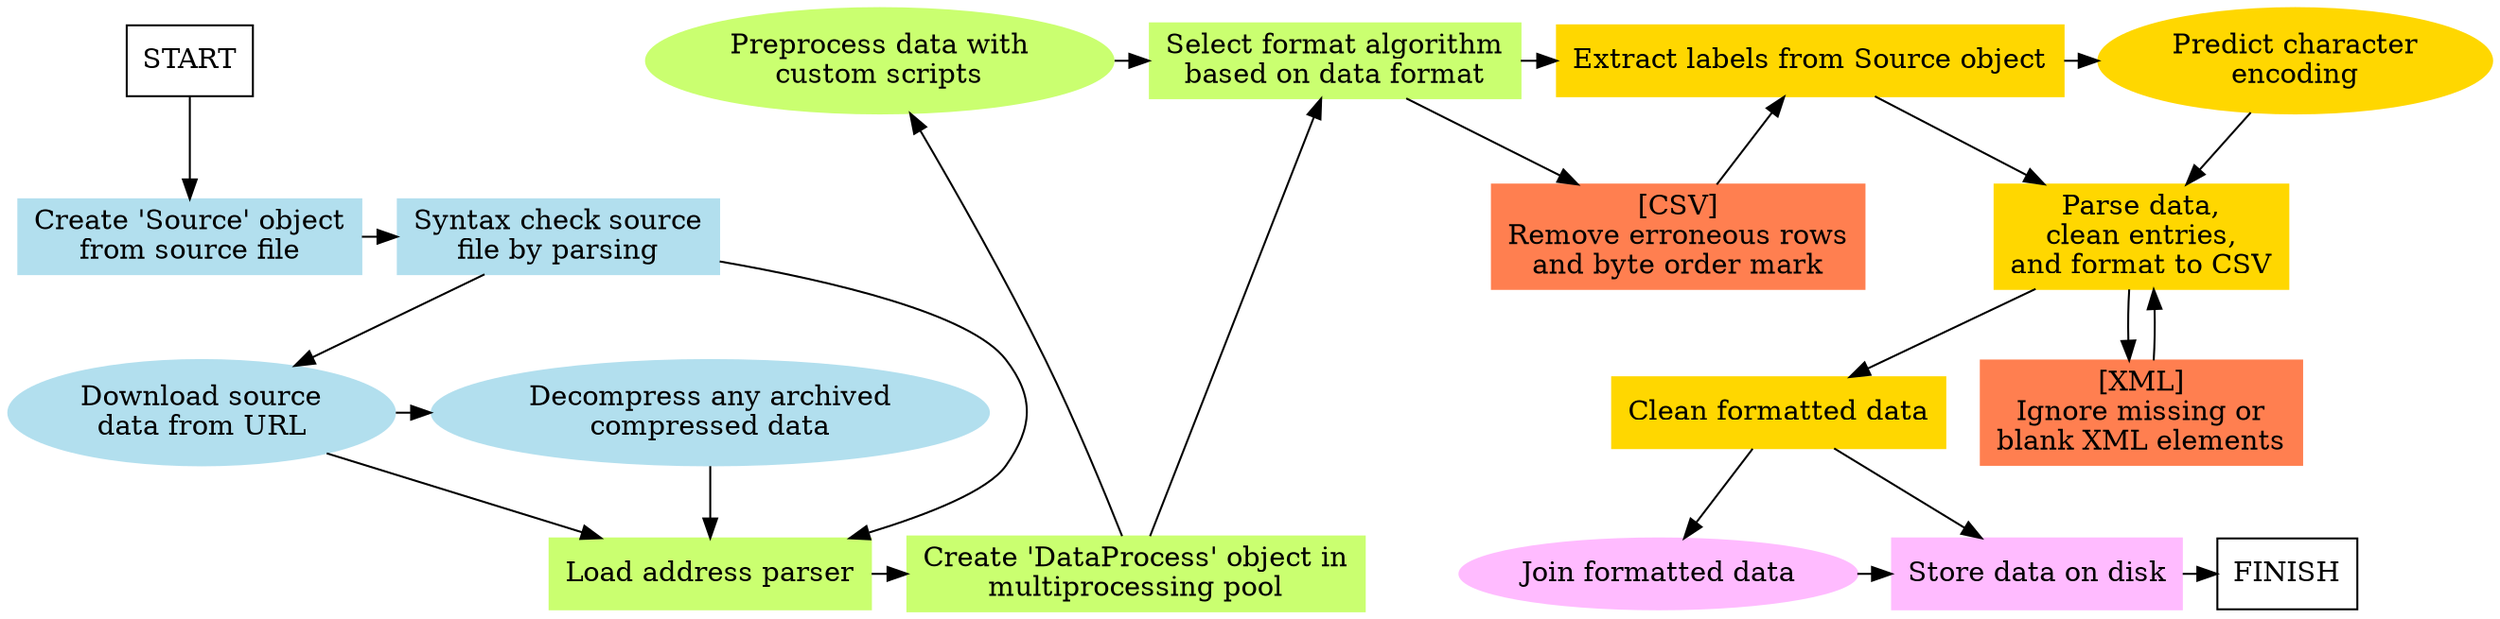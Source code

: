 digraph obr {
    start [label="START", shape=box];
    end [label="FINISH", shape=box];

    node [shape=box, color=lightblue2, style=filled];
    {
	rank=same;
	s1 [label="Create 'Source' object\nfrom source file"];
	s2 [label="Syntax check source\nfile by parsing"];
	
    }

    # optional processes
    node [shape=ellipse, color=lightblue2, style=filled];
    {
	rank=same;
	s3 [label="Download source\ndata from URL"];
	s4 [label="Decompress any archived\ncompressed data"];
    }

    s1->s2->s3->s4;

    node [shape=box, color=darkolivegreen1, style=filled];
    {
	rank=same;
	pp1 [label="Load address parser"];
	pp2 [label="Create 'DataProcess' object in\nmultiprocessing pool"];
    }
    node [shape=box, color=darkolivegreen1, style=filled];
    {
	rank=min;
	pp3 [label="Preprocess data with\ncustom scripts", shape=ellipse];
	pp4 [label="Select format algorithm\nbased on data format"];
    }
    
    pp1->pp2->pp3->pp4;
    pp2->pp4;

    node [shape=box, color=gold, style=filled];
    {
	rank=min;
	pr1 [label="Extract labels from Source object"];
    }
    pr2 [label="Parse data,\nclean entries,\nand format to CSV"];
    pr3 [label="Clean formatted data"];

    # optional processes
    node [shape=ellipse, color=gold, style=filled];
    {
	rank=min;
	pr4 [label="Predict character\nencoding"]
    }
    # algorithm nodes
    node [shape=box, color=coral, style=filled];
    pr5 [label="[CSV]\nRemove erroneous rows\nand byte order mark"]
    pr6 [label="[XML]\nIgnore missing or\nblank XML elements"]

    pr1->pr4->pr2;
    pr1->pr2->pr3;
    pr2->pr6->pr2;
    pr5->pr1;
    
    # optional processes
    node [shape=ellipse, color=plum1, style=filled];
    {
	rank=same;
	post11 [label="Store data on disk", shape=box];
	post12 [label="Join formatted data"];
	end;
    }

    start->s1;
    s2->pp1;
    s3->pp1;
    s4->pp1;
    pp4->pr5;
    pp4->pr1;
    pr3->post11;
    pr3->post12->post11->end;
}